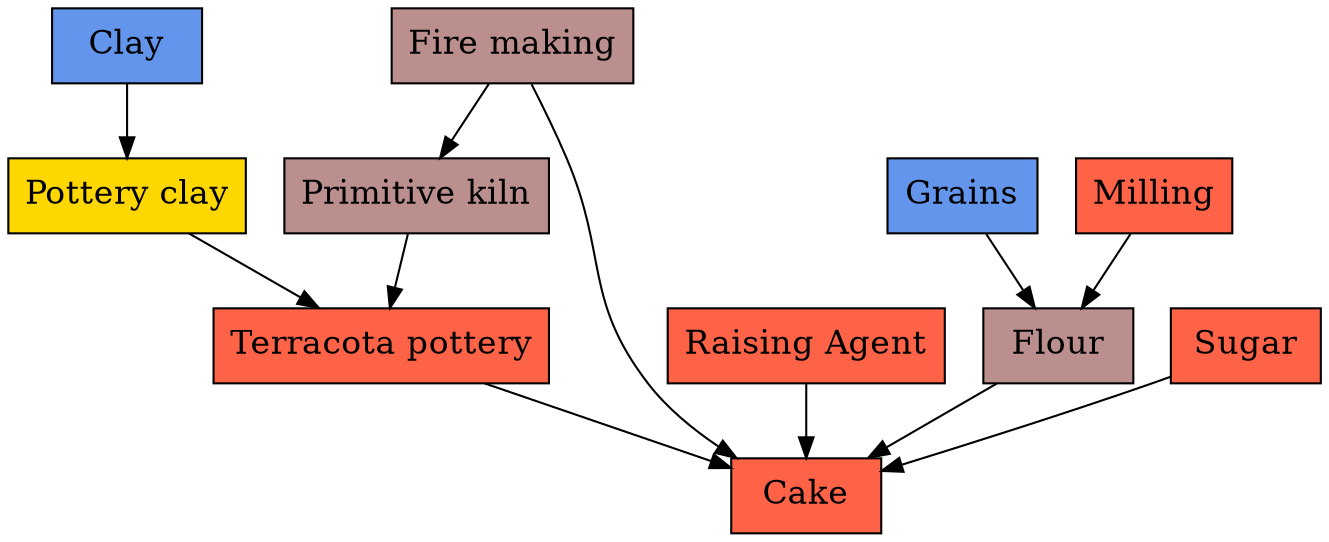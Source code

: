 /* 
 * The invention, discovery and technology tree for The Knowledge Book project 
 * 
 * Colour scheme:
 * - cornflowerblue - naturally occuring 
 * - gold - fully reproducible
 * - rosybrown - some data available, but not fully reproducible yet
 * - tomato - not reproducible yet
 * - 
 */

digraph {
    node [fontsize=16 width=1 shape=box style=filled]
    
    clay            [label="Clay" fillcolor=cornflowerblue]
    clay->workable_clay
    workable_clay   [label="Pottery clay" fillcolor=gold]
    
    firemaking      [label="Fire making" fillcolor=rosybrown]
    
    firemaking->primitive_kiln
    primitive_kiln  [label="Primitive kiln" fillcolor=rosybrown]
    
    primitive_kiln->terracota
    workable_clay->terracota
    terracota       [label="Terracota pottery" fillcolor=tomato]
    
    grains          [label="Grains" fillcolor=cornflowerblue]
    milling         [label="Milling" fillcolor=tomato]
    
    raising_agent   [label="Raising Agent" fillcolor=tomato]
    
    grains->flour
    milling->flour
    flour           [label="Flour" fillcolor=rosybrown]
    sugar           [label="Sugar" fillcolor=tomato]
    
    flour->cake
    sugar->cake
    raising_agent->cake
    terracota->cake /* Can't make a cake on a stick */
    firemaking->cake
    cake            [label="Cake" fillcolor=tomato]
}
